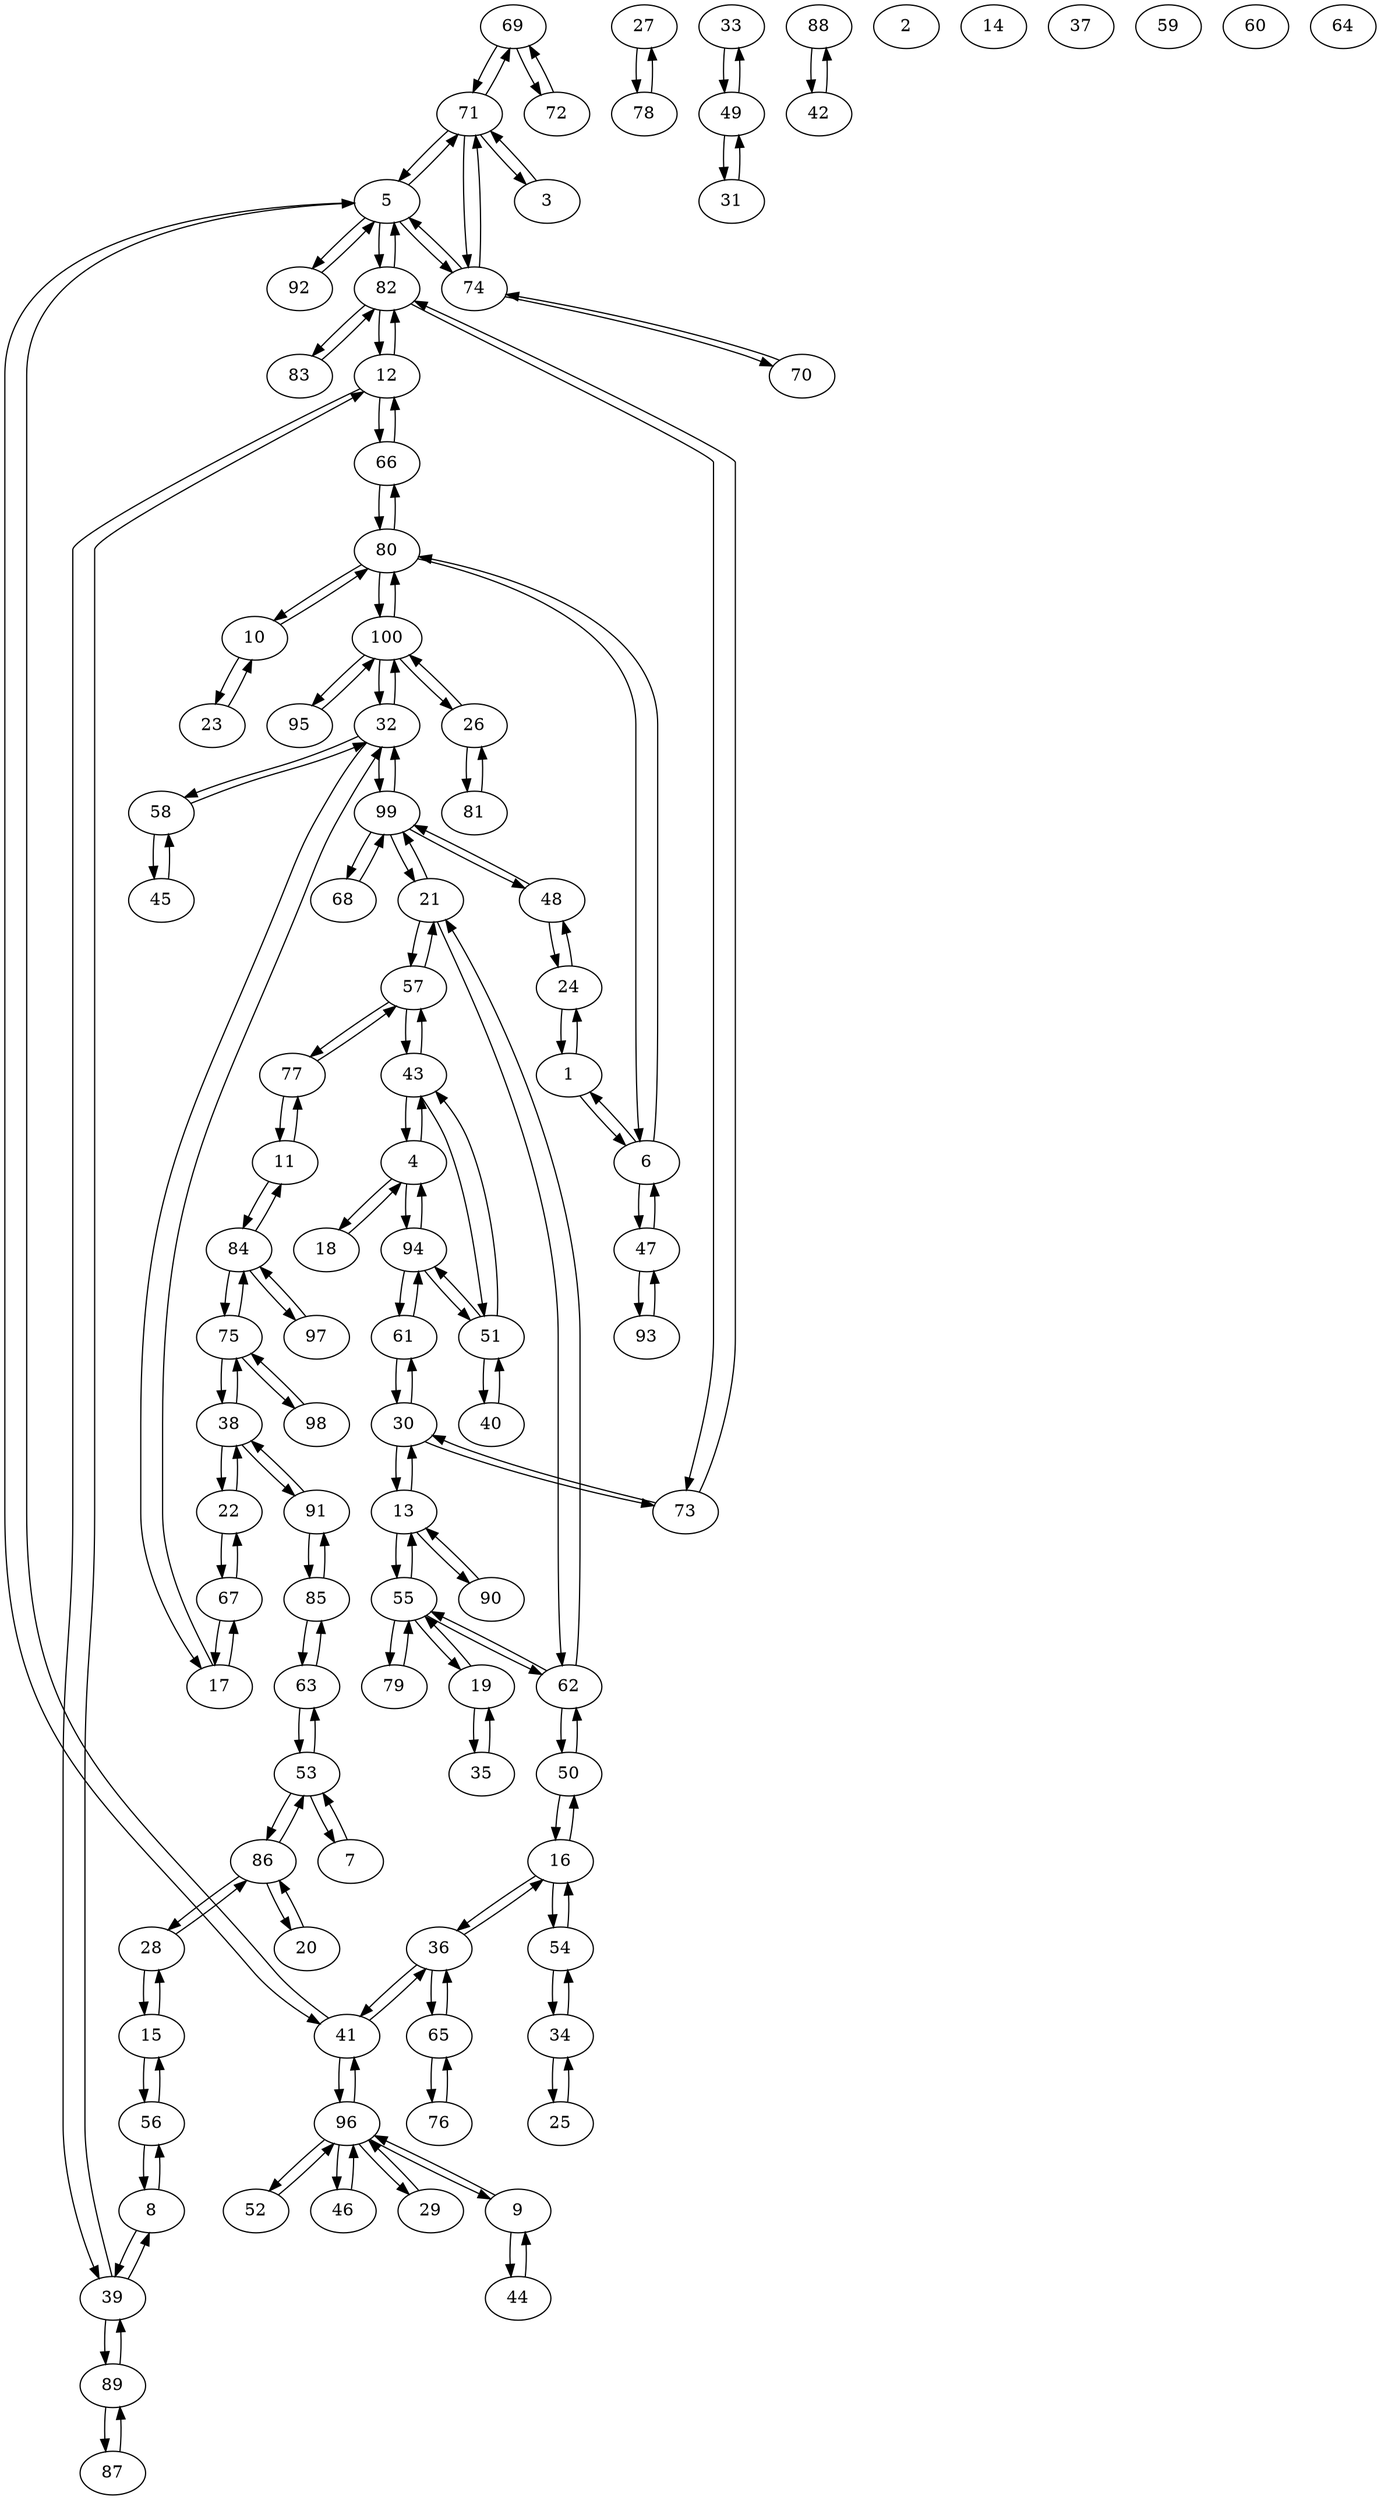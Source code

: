 digraph sample {
69 -> 71;
71 -> 69;
82 -> 12;
12 -> 82;
96 -> 41;
41 -> 96;
80 -> 10;
10 -> 80;
21 -> 57;
57 -> 21;
9 -> 96;
96 -> 9;
20 -> 86;
86 -> 20;
75 -> 98;
98 -> 75;
40 -> 51;
51 -> 40;
96 -> 29;
29 -> 96;
5 -> 71;
71 -> 5;
79 -> 55;
55 -> 79;
1 -> 24;
24 -> 1;
90 -> 13;
13 -> 90;
25 -> 34;
34 -> 25;
43 -> 4;
4 -> 43;
48 -> 99;
99 -> 48;
32 -> 17;
17 -> 32;
5 -> 82;
82 -> 5;
50 -> 16;
16 -> 50;
26 -> 100;
100 -> 26;
91 -> 38;
38 -> 91;
22 -> 67;
67 -> 22;
82 -> 73;
73 -> 82;
15 -> 28;
28 -> 15;
99 -> 68;
68 -> 99;
76 -> 65;
65 -> 76;
51 -> 94;
94 -> 51;
11 -> 77;
77 -> 11;
8 -> 39;
39 -> 8;
32 -> 58;
58 -> 32;
16 -> 54;
54 -> 16;
17 -> 67;
67 -> 17;
63 -> 53;
53 -> 63;
15 -> 56;
56 -> 15;
74 -> 70;
70 -> 74;
84 -> 75;
75 -> 84;
85 -> 63;
63 -> 85;
36 -> 16;
16 -> 36;
80 -> 6;
6 -> 80;
89 -> 87;
87 -> 89;
8 -> 56;
56 -> 8;
66 -> 12;
12 -> 66;
58 -> 45;
45 -> 58;
27 -> 78;
78 -> 27;
100 -> 80;
80 -> 100;
36 -> 65;
65 -> 36;
5 -> 41;
41 -> 5;
83 -> 82;
82 -> 83;
47 -> 6;
6 -> 47;
99 -> 21;
21 -> 99;
62 -> 55;
55 -> 62;
61 -> 30;
30 -> 61;
100 -> 95;
95 -> 100;
86 -> 53;
53 -> 86;
12 -> 39;
39 -> 12;
28 -> 86;
86 -> 28;
34 -> 54;
54 -> 34;
77 -> 57;
57 -> 77;
50 -> 62;
62 -> 50;
13 -> 55;
55 -> 13;
23 -> 10;
10 -> 23;
94 -> 61;
61 -> 94;
73 -> 30;
30 -> 73;
92 -> 5;
5 -> 92;
6 -> 1;
1 -> 6;
48 -> 24;
24 -> 48;
33 -> 49;
49 -> 33;
38 -> 75;
75 -> 38;
71 -> 3;
3 -> 71;
19 -> 35;
35 -> 19;
62 -> 21;
21 -> 62;
47 -> 93;
93 -> 47;
72 -> 69;
69 -> 72;
9 -> 44;
44 -> 9;
85 -> 91;
91 -> 85;
57 -> 43;
43 -> 57;
66 -> 80;
80 -> 66;
19 -> 55;
55 -> 19;
89 -> 39;
39 -> 89;
52 -> 96;
96 -> 52;
46 -> 96;
96 -> 46;
53 -> 7;
7 -> 53;
51 -> 43;
43 -> 51;
26 -> 81;
81 -> 26;
30 -> 13;
13 -> 30;
4 -> 18;
18 -> 4;
5 -> 74;
74 -> 5;
22 -> 38;
38 -> 22;
31 -> 49;
49 -> 31;
88 -> 42;
42 -> 88;
4 -> 94;
94 -> 4;
99 -> 32;
32 -> 99;
71 -> 74;
74 -> 71;
32 -> 100;
100 -> 32;
11 -> 84;
84 -> 11;
36 -> 41;
41 -> 36;
97 -> 84;
84 -> 97;
2;
14;
37;
59;
60;
64;
}